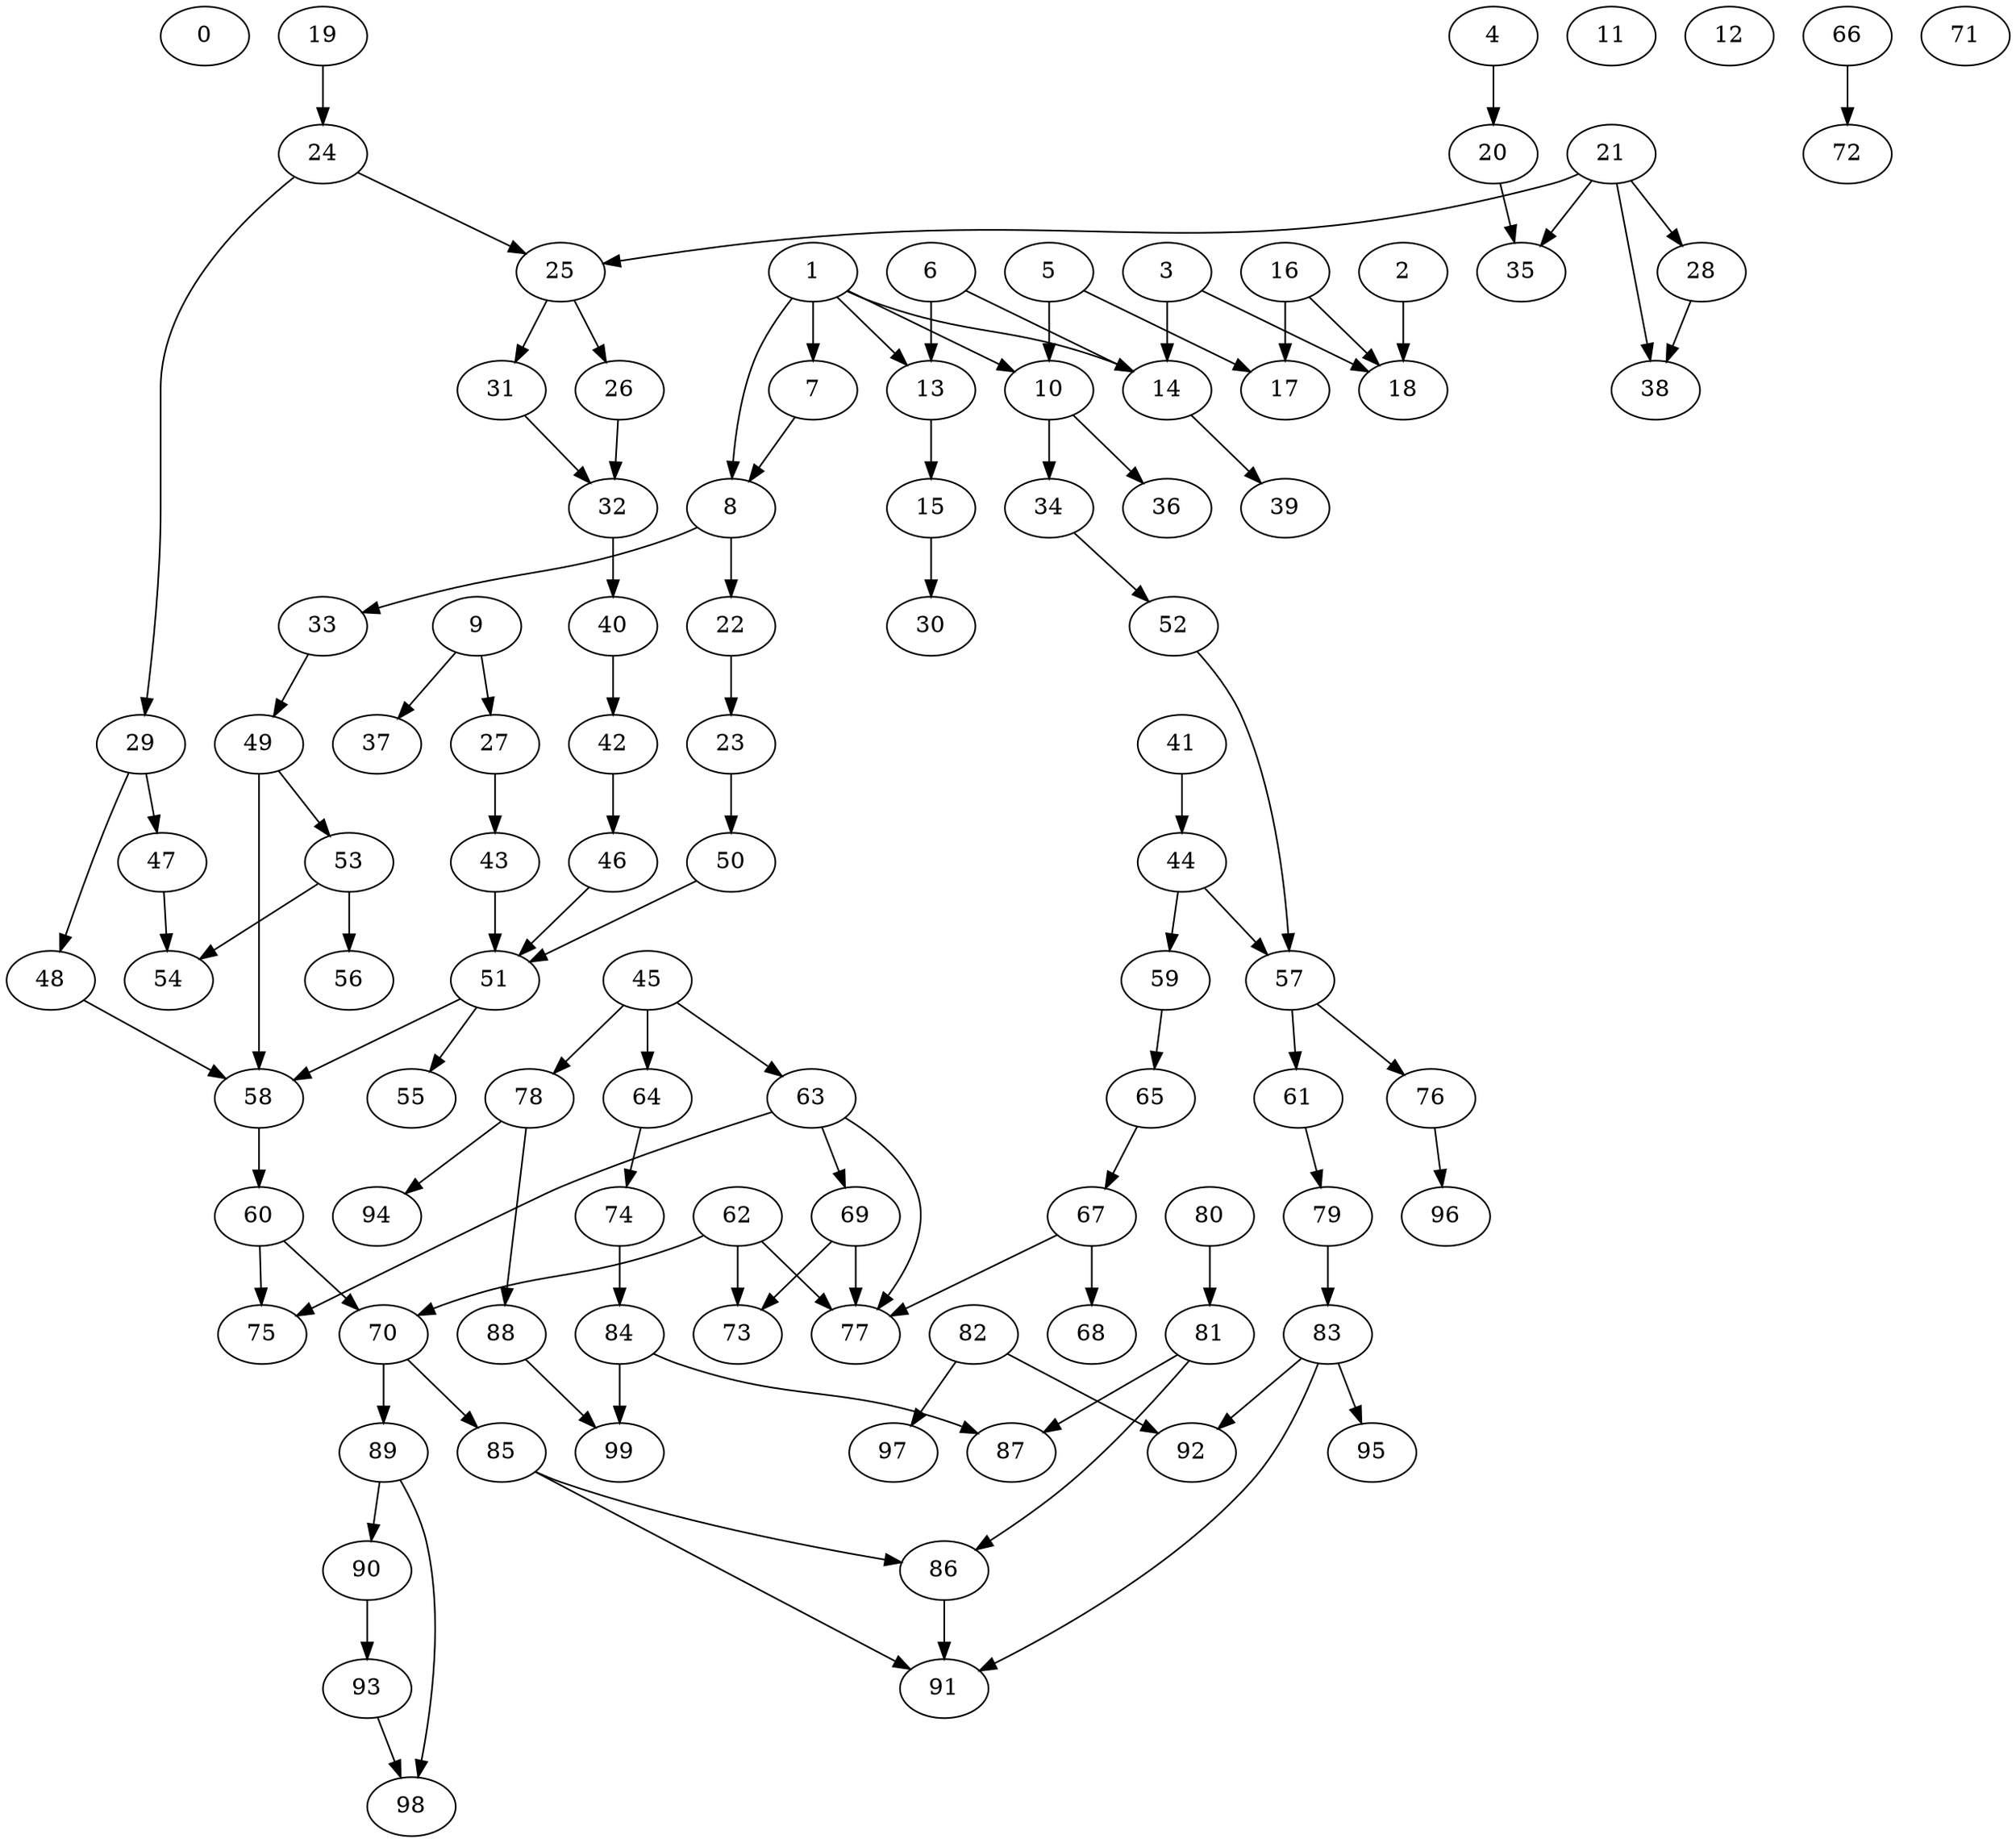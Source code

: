 digraph G {
	0;
	1;
	1 -> 7;
	1 -> 8;
	1 -> 10;
	1 -> 13;
	1 -> 14;
	2;
	2 -> 18;
	3;
	3 -> 14;
	3 -> 18;
	4;
	4 -> 20;
	5;
	5 -> 10;
	5 -> 17;
	6;
	6 -> 14;
	6 -> 13;
	7;
	7 -> 8;
	8;
	8 -> 22;
	8 -> 33;
	9;
	9 -> 27;
	9 -> 37;
	10;
	10 -> 34;
	10 -> 36;
	11;
	12;
	13;
	13 -> 15;
	14;
	14 -> 39;
	15;
	15 -> 30;
	16;
	16 -> 18;
	16 -> 17;
	17;
	18;
	19;
	19 -> 24;
	20;
	20 -> 35;
	21;
	21 -> 35;
	21 -> 25;
	21 -> 28;
	21 -> 38;
	22;
	22 -> 23;
	23;
	23 -> 50;
	24;
	24 -> 25;
	24 -> 29;
	25;
	25 -> 31;
	25 -> 26;
	26;
	26 -> 32;
	27;
	27 -> 43;
	28;
	28 -> 38;
	29;
	29 -> 47;
	29 -> 48;
	30;
	31;
	31 -> 32;
	32;
	32 -> 40;
	33;
	33 -> 49;
	34;
	34 -> 52;
	35;
	36;
	37;
	38;
	39;
	40;
	40 -> 42;
	41;
	41 -> 44;
	42;
	42 -> 46;
	43;
	43 -> 51;
	44;
	44 -> 57;
	44 -> 59;
	45;
	45 -> 63;
	45 -> 64;
	45 -> 78;
	46;
	46 -> 51;
	47;
	47 -> 54;
	48;
	48 -> 58;
	49;
	49 -> 53;
	49 -> 58;
	50;
	50 -> 51;
	51;
	51 -> 55;
	51 -> 58;
	52;
	52 -> 57;
	53;
	53 -> 56;
	53 -> 54;
	54;
	55;
	56;
	57;
	57 -> 61;
	57 -> 76;
	58;
	58 -> 60;
	59;
	59 -> 65;
	60;
	60 -> 70;
	60 -> 75;
	61;
	61 -> 79;
	62;
	62 -> 70;
	62 -> 77;
	62 -> 73;
	63;
	63 -> 75;
	63 -> 69;
	63 -> 77;
	64;
	64 -> 74;
	65;
	65 -> 67;
	66;
	66 -> 72;
	67;
	67 -> 68;
	67 -> 77;
	68;
	69;
	69 -> 77;
	69 -> 73;
	70;
	70 -> 85;
	70 -> 89;
	71;
	72;
	73;
	74;
	74 -> 84;
	75;
	76;
	76 -> 96;
	77;
	78;
	78 -> 88;
	78 -> 94;
	79;
	79 -> 83;
	80;
	80 -> 81;
	81;
	81 -> 86;
	81 -> 87;
	82;
	82 -> 92;
	82 -> 97;
	83;
	83 -> 91;
	83 -> 92;
	83 -> 95;
	84;
	84 -> 99;
	84 -> 87;
	85;
	85 -> 86;
	85 -> 91;
	86;
	86 -> 91;
	87;
	88;
	88 -> 99;
	89;
	89 -> 90;
	89 -> 98;
	90;
	90 -> 93;
	91;
	92;
	93;
	93 -> 98;
	94;
	95;
	96;
	97;
	98;
	99;
}
